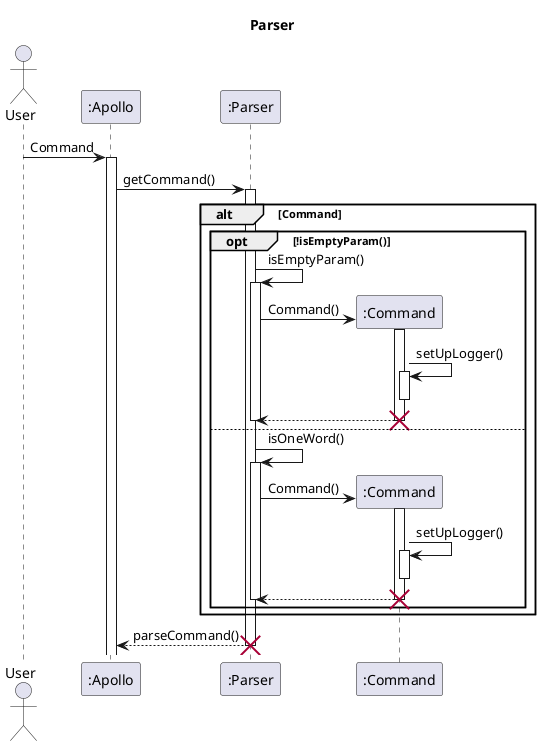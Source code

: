 @startuml
'https://plantuml.com/sequence-diagram

skinparam maxMessageSize 150

title Parser

actor User

participant ":Apollo" as Apollo
participant ":Parser" as Parser
participant ":Command" as Command

User -> Apollo : Command
activate Apollo
Apollo -> Parser : getCommand()
activate Parser

alt Command

opt !isEmptyParam()
Parser -> Parser : isEmptyParam()
activate Parser
Parser -> Command** : Command()
activate Command
Command -> Command : setUpLogger()
activate Command
deactivate Command

Command --> Parser
deactivate Command
destroy Command

deactivate Parser

else

Parser -> Parser : isOneWord()
activate Parser
Parser -> Command** : Command()
activate Command
Command -> Command : setUpLogger()
activate Command
deactivate Command
Command --> Parser
deactivate Command
destroy Command

deactivate Parser

end

end
Parser --> Apollo : parseCommand()
deactivate Parser
destroy Parser


@enduml
